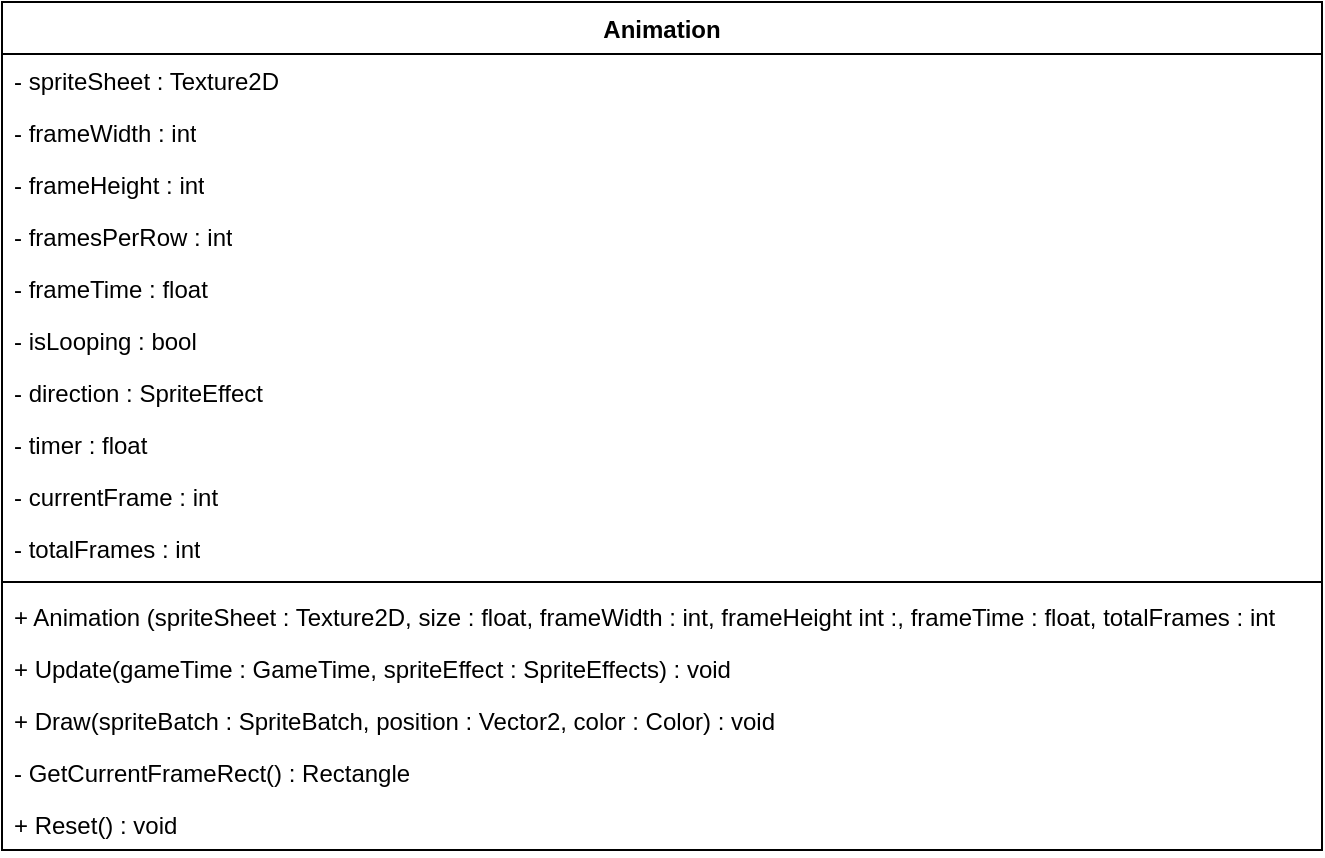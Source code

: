 <mxfile version="27.0.9">
  <diagram id="C5RBs43oDa-KdzZeNtuy" name="Page-1">
    <mxGraphModel dx="671" dy="858" grid="1" gridSize="10" guides="1" tooltips="1" connect="1" arrows="1" fold="1" page="1" pageScale="1" pageWidth="827" pageHeight="1169" math="0" shadow="0">
      <root>
        <mxCell id="WIyWlLk6GJQsqaUBKTNV-0" />
        <mxCell id="WIyWlLk6GJQsqaUBKTNV-1" parent="WIyWlLk6GJQsqaUBKTNV-0" />
        <mxCell id="VXJ5ZZsS51Xb56cv5Zg6-0" value="Animation" style="swimlane;fontStyle=1;align=center;verticalAlign=top;childLayout=stackLayout;horizontal=1;startSize=26;horizontalStack=0;resizeParent=1;resizeParentMax=0;resizeLast=0;collapsible=1;marginBottom=0;whiteSpace=wrap;html=1;" vertex="1" parent="WIyWlLk6GJQsqaUBKTNV-1">
          <mxGeometry x="110" y="180" width="660" height="424" as="geometry" />
        </mxCell>
        <mxCell id="VXJ5ZZsS51Xb56cv5Zg6-1" value="- spriteSheet : Texture2D" style="text;strokeColor=none;fillColor=none;align=left;verticalAlign=top;spacingLeft=4;spacingRight=4;overflow=hidden;rotatable=0;points=[[0,0.5],[1,0.5]];portConstraint=eastwest;whiteSpace=wrap;html=1;" vertex="1" parent="VXJ5ZZsS51Xb56cv5Zg6-0">
          <mxGeometry y="26" width="660" height="26" as="geometry" />
        </mxCell>
        <mxCell id="VXJ5ZZsS51Xb56cv5Zg6-7" value="- frameWidth : int" style="text;strokeColor=none;fillColor=none;align=left;verticalAlign=top;spacingLeft=4;spacingRight=4;overflow=hidden;rotatable=0;points=[[0,0.5],[1,0.5]];portConstraint=eastwest;whiteSpace=wrap;html=1;" vertex="1" parent="VXJ5ZZsS51Xb56cv5Zg6-0">
          <mxGeometry y="52" width="660" height="26" as="geometry" />
        </mxCell>
        <mxCell id="VXJ5ZZsS51Xb56cv5Zg6-8" value="- frameHeight : int" style="text;strokeColor=none;fillColor=none;align=left;verticalAlign=top;spacingLeft=4;spacingRight=4;overflow=hidden;rotatable=0;points=[[0,0.5],[1,0.5]];portConstraint=eastwest;whiteSpace=wrap;html=1;" vertex="1" parent="VXJ5ZZsS51Xb56cv5Zg6-0">
          <mxGeometry y="78" width="660" height="26" as="geometry" />
        </mxCell>
        <mxCell id="VXJ5ZZsS51Xb56cv5Zg6-9" value="- framesPerRow : int" style="text;strokeColor=none;fillColor=none;align=left;verticalAlign=top;spacingLeft=4;spacingRight=4;overflow=hidden;rotatable=0;points=[[0,0.5],[1,0.5]];portConstraint=eastwest;whiteSpace=wrap;html=1;" vertex="1" parent="VXJ5ZZsS51Xb56cv5Zg6-0">
          <mxGeometry y="104" width="660" height="26" as="geometry" />
        </mxCell>
        <mxCell id="VXJ5ZZsS51Xb56cv5Zg6-6" value="- frameTime : float" style="text;strokeColor=none;fillColor=none;align=left;verticalAlign=top;spacingLeft=4;spacingRight=4;overflow=hidden;rotatable=0;points=[[0,0.5],[1,0.5]];portConstraint=eastwest;whiteSpace=wrap;html=1;" vertex="1" parent="VXJ5ZZsS51Xb56cv5Zg6-0">
          <mxGeometry y="130" width="660" height="26" as="geometry" />
        </mxCell>
        <mxCell id="VXJ5ZZsS51Xb56cv5Zg6-5" value="- isLooping : bool" style="text;strokeColor=none;fillColor=none;align=left;verticalAlign=top;spacingLeft=4;spacingRight=4;overflow=hidden;rotatable=0;points=[[0,0.5],[1,0.5]];portConstraint=eastwest;whiteSpace=wrap;html=1;" vertex="1" parent="VXJ5ZZsS51Xb56cv5Zg6-0">
          <mxGeometry y="156" width="660" height="26" as="geometry" />
        </mxCell>
        <mxCell id="VXJ5ZZsS51Xb56cv5Zg6-4" value="- direction : SpriteEffect" style="text;strokeColor=none;fillColor=none;align=left;verticalAlign=top;spacingLeft=4;spacingRight=4;overflow=hidden;rotatable=0;points=[[0,0.5],[1,0.5]];portConstraint=eastwest;whiteSpace=wrap;html=1;" vertex="1" parent="VXJ5ZZsS51Xb56cv5Zg6-0">
          <mxGeometry y="182" width="660" height="26" as="geometry" />
        </mxCell>
        <mxCell id="VXJ5ZZsS51Xb56cv5Zg6-11" value="- timer : float" style="text;strokeColor=none;fillColor=none;align=left;verticalAlign=top;spacingLeft=4;spacingRight=4;overflow=hidden;rotatable=0;points=[[0,0.5],[1,0.5]];portConstraint=eastwest;whiteSpace=wrap;html=1;" vertex="1" parent="VXJ5ZZsS51Xb56cv5Zg6-0">
          <mxGeometry y="208" width="660" height="26" as="geometry" />
        </mxCell>
        <mxCell id="VXJ5ZZsS51Xb56cv5Zg6-12" value="- currentFrame : int" style="text;strokeColor=none;fillColor=none;align=left;verticalAlign=top;spacingLeft=4;spacingRight=4;overflow=hidden;rotatable=0;points=[[0,0.5],[1,0.5]];portConstraint=eastwest;whiteSpace=wrap;html=1;" vertex="1" parent="VXJ5ZZsS51Xb56cv5Zg6-0">
          <mxGeometry y="234" width="660" height="26" as="geometry" />
        </mxCell>
        <mxCell id="VXJ5ZZsS51Xb56cv5Zg6-10" value="- totalFrames : int" style="text;strokeColor=none;fillColor=none;align=left;verticalAlign=top;spacingLeft=4;spacingRight=4;overflow=hidden;rotatable=0;points=[[0,0.5],[1,0.5]];portConstraint=eastwest;whiteSpace=wrap;html=1;" vertex="1" parent="VXJ5ZZsS51Xb56cv5Zg6-0">
          <mxGeometry y="260" width="660" height="26" as="geometry" />
        </mxCell>
        <mxCell id="VXJ5ZZsS51Xb56cv5Zg6-2" value="" style="line;strokeWidth=1;fillColor=none;align=left;verticalAlign=middle;spacingTop=-1;spacingLeft=3;spacingRight=3;rotatable=0;labelPosition=right;points=[];portConstraint=eastwest;strokeColor=inherit;" vertex="1" parent="VXJ5ZZsS51Xb56cv5Zg6-0">
          <mxGeometry y="286" width="660" height="8" as="geometry" />
        </mxCell>
        <mxCell id="VXJ5ZZsS51Xb56cv5Zg6-3" value="+ Animation (spriteSheet : Texture2D,&lt;span style=&quot;background-color: transparent; color: light-dark(rgb(0, 0, 0), rgb(255, 255, 255));&quot;&gt;&amp;nbsp;size : float, frameWidth : int, frameHeight int :, frameTime :&amp;nbsp;&lt;/span&gt;float&lt;span style=&quot;background-color: transparent; color: light-dark(rgb(0, 0, 0), rgb(255, 255, 255));&quot;&gt;, totalFrames :&amp;nbsp;&lt;/span&gt;int" style="text;strokeColor=none;fillColor=none;align=left;verticalAlign=top;spacingLeft=4;spacingRight=4;overflow=hidden;rotatable=0;points=[[0,0.5],[1,0.5]];portConstraint=eastwest;whiteSpace=wrap;html=1;" vertex="1" parent="VXJ5ZZsS51Xb56cv5Zg6-0">
          <mxGeometry y="294" width="660" height="26" as="geometry" />
        </mxCell>
        <mxCell id="VXJ5ZZsS51Xb56cv5Zg6-13" value="+ Update(gameTime : GameTime, spriteEffect : SpriteEffects) : void" style="text;strokeColor=none;fillColor=none;align=left;verticalAlign=top;spacingLeft=4;spacingRight=4;overflow=hidden;rotatable=0;points=[[0,0.5],[1,0.5]];portConstraint=eastwest;whiteSpace=wrap;html=1;" vertex="1" parent="VXJ5ZZsS51Xb56cv5Zg6-0">
          <mxGeometry y="320" width="660" height="26" as="geometry" />
        </mxCell>
        <mxCell id="VXJ5ZZsS51Xb56cv5Zg6-14" value="+ Draw(spriteBatch : SpriteBatch, position : Vector2, color : Color) : void" style="text;strokeColor=none;fillColor=none;align=left;verticalAlign=top;spacingLeft=4;spacingRight=4;overflow=hidden;rotatable=0;points=[[0,0.5],[1,0.5]];portConstraint=eastwest;whiteSpace=wrap;html=1;" vertex="1" parent="VXJ5ZZsS51Xb56cv5Zg6-0">
          <mxGeometry y="346" width="660" height="26" as="geometry" />
        </mxCell>
        <mxCell id="VXJ5ZZsS51Xb56cv5Zg6-15" value="- GetCurrentFrameRect() : Rectangle" style="text;strokeColor=none;fillColor=none;align=left;verticalAlign=top;spacingLeft=4;spacingRight=4;overflow=hidden;rotatable=0;points=[[0,0.5],[1,0.5]];portConstraint=eastwest;whiteSpace=wrap;html=1;" vertex="1" parent="VXJ5ZZsS51Xb56cv5Zg6-0">
          <mxGeometry y="372" width="660" height="26" as="geometry" />
        </mxCell>
        <mxCell id="VXJ5ZZsS51Xb56cv5Zg6-16" value="+ Reset() : void" style="text;strokeColor=none;fillColor=none;align=left;verticalAlign=top;spacingLeft=4;spacingRight=4;overflow=hidden;rotatable=0;points=[[0,0.5],[1,0.5]];portConstraint=eastwest;whiteSpace=wrap;html=1;" vertex="1" parent="VXJ5ZZsS51Xb56cv5Zg6-0">
          <mxGeometry y="398" width="660" height="26" as="geometry" />
        </mxCell>
      </root>
    </mxGraphModel>
  </diagram>
</mxfile>
